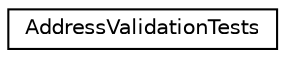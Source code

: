 digraph "Graphical Class Hierarchy"
{
 // INTERACTIVE_SVG=YES
 // LATEX_PDF_SIZE
  edge [fontname="Helvetica",fontsize="10",labelfontname="Helvetica",labelfontsize="10"];
  node [fontname="Helvetica",fontsize="10",shape=record];
  rankdir="LR";
  Node0 [label="AddressValidationTests",height=0.2,width=0.4,color="black", fillcolor="white", style="filled",URL="$classAddressValidationTests.html",tooltip=" "];
}

